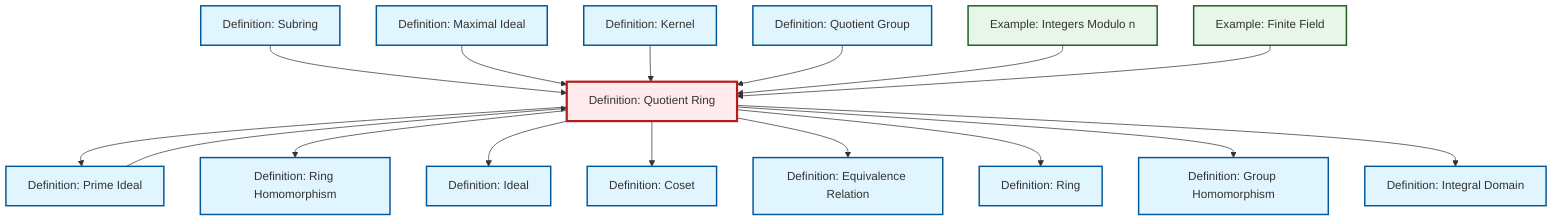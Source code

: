 graph TD
    classDef definition fill:#e1f5fe,stroke:#01579b,stroke-width:2px
    classDef theorem fill:#f3e5f5,stroke:#4a148c,stroke-width:2px
    classDef axiom fill:#fff3e0,stroke:#e65100,stroke-width:2px
    classDef example fill:#e8f5e9,stroke:#1b5e20,stroke-width:2px
    classDef current fill:#ffebee,stroke:#b71c1c,stroke-width:3px
    def-homomorphism["Definition: Group Homomorphism"]:::definition
    def-equivalence-relation["Definition: Equivalence Relation"]:::definition
    def-subring["Definition: Subring"]:::definition
    def-kernel["Definition: Kernel"]:::definition
    def-prime-ideal["Definition: Prime Ideal"]:::definition
    ex-quotient-integers-mod-n["Example: Integers Modulo n"]:::example
    def-maximal-ideal["Definition: Maximal Ideal"]:::definition
    def-ring-homomorphism["Definition: Ring Homomorphism"]:::definition
    ex-finite-field["Example: Finite Field"]:::example
    def-ring["Definition: Ring"]:::definition
    def-quotient-ring["Definition: Quotient Ring"]:::definition
    def-quotient-group["Definition: Quotient Group"]:::definition
    def-integral-domain["Definition: Integral Domain"]:::definition
    def-coset["Definition: Coset"]:::definition
    def-ideal["Definition: Ideal"]:::definition
    def-subring --> def-quotient-ring
    def-quotient-ring --> def-prime-ideal
    def-quotient-ring --> def-ring-homomorphism
    def-quotient-ring --> def-ideal
    def-maximal-ideal --> def-quotient-ring
    def-kernel --> def-quotient-ring
    def-quotient-ring --> def-coset
    def-quotient-group --> def-quotient-ring
    ex-quotient-integers-mod-n --> def-quotient-ring
    ex-finite-field --> def-quotient-ring
    def-quotient-ring --> def-equivalence-relation
    def-quotient-ring --> def-ring
    def-prime-ideal --> def-quotient-ring
    def-quotient-ring --> def-homomorphism
    def-quotient-ring --> def-integral-domain
    class def-quotient-ring current
